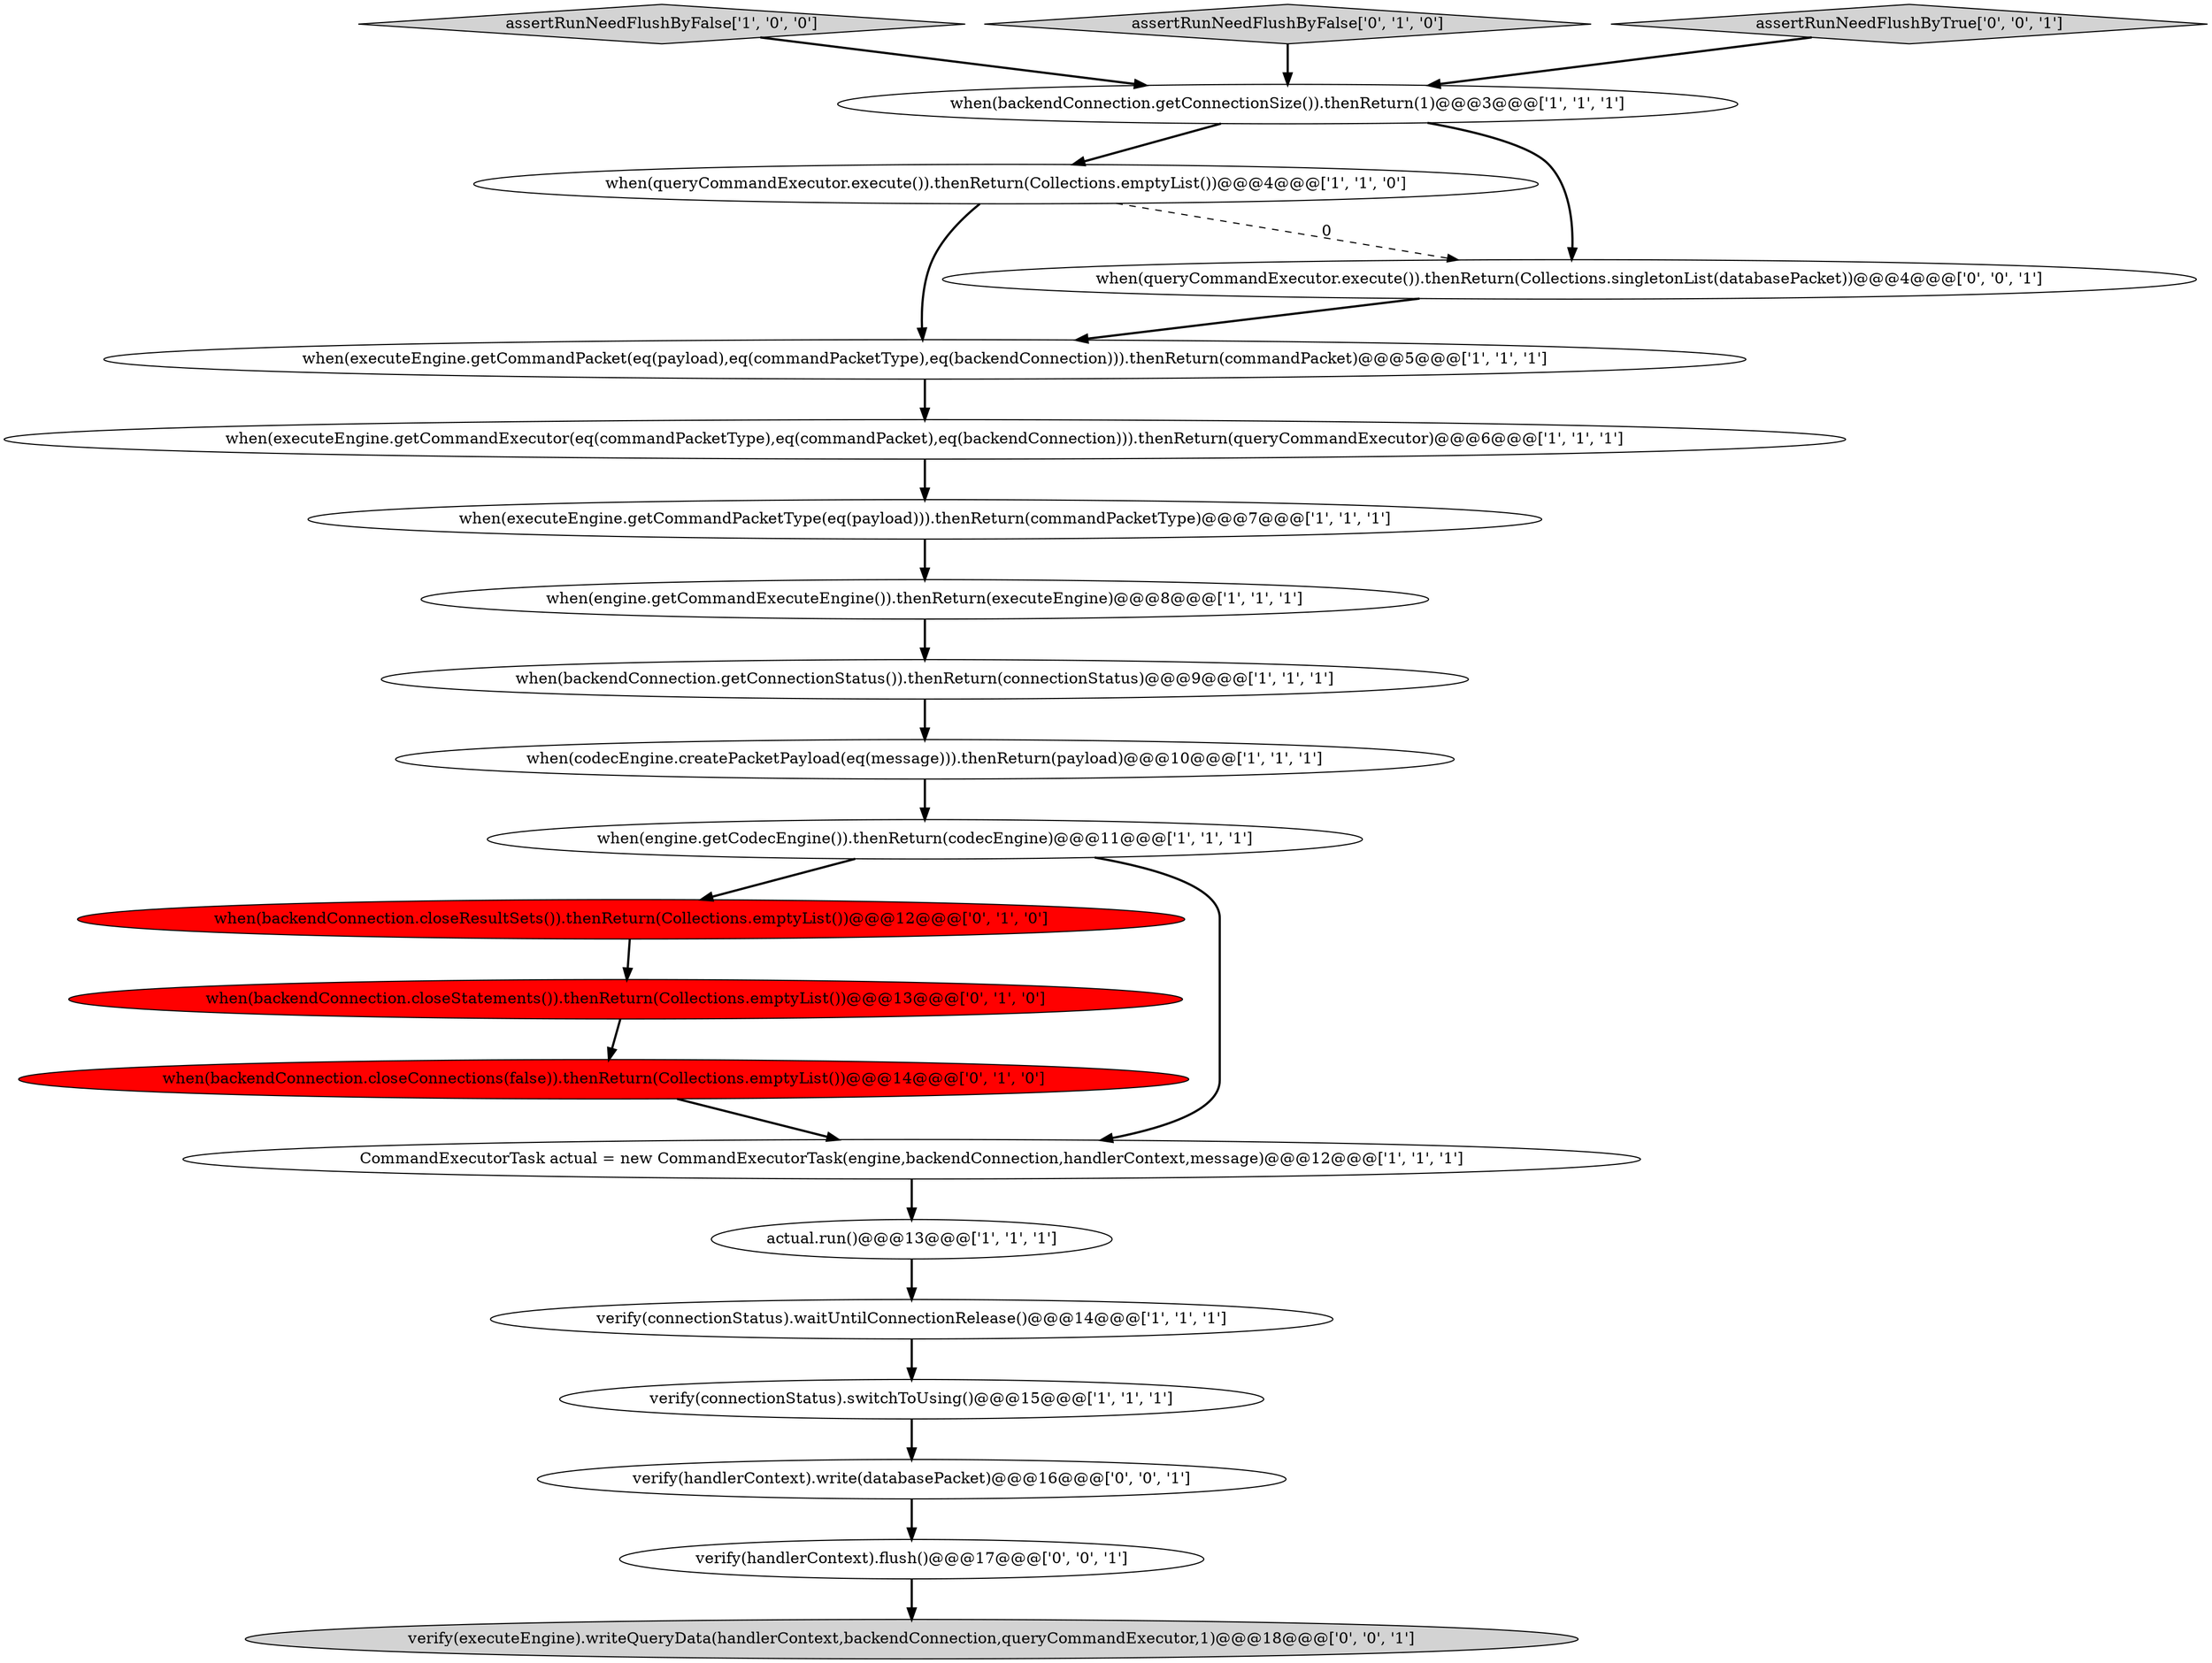 digraph {
5 [style = filled, label = "when(executeEngine.getCommandPacketType(eq(payload))).thenReturn(commandPacketType)@@@7@@@['1', '1', '1']", fillcolor = white, shape = ellipse image = "AAA0AAABBB1BBB"];
16 [style = filled, label = "when(backendConnection.closeStatements()).thenReturn(Collections.emptyList())@@@13@@@['0', '1', '0']", fillcolor = red, shape = ellipse image = "AAA1AAABBB2BBB"];
12 [style = filled, label = "verify(connectionStatus).waitUntilConnectionRelease()@@@14@@@['1', '1', '1']", fillcolor = white, shape = ellipse image = "AAA0AAABBB1BBB"];
14 [style = filled, label = "when(backendConnection.closeResultSets()).thenReturn(Collections.emptyList())@@@12@@@['0', '1', '0']", fillcolor = red, shape = ellipse image = "AAA1AAABBB2BBB"];
15 [style = filled, label = "when(backendConnection.closeConnections(false)).thenReturn(Collections.emptyList())@@@14@@@['0', '1', '0']", fillcolor = red, shape = ellipse image = "AAA1AAABBB2BBB"];
11 [style = filled, label = "when(engine.getCodecEngine()).thenReturn(codecEngine)@@@11@@@['1', '1', '1']", fillcolor = white, shape = ellipse image = "AAA0AAABBB1BBB"];
0 [style = filled, label = "assertRunNeedFlushByFalse['1', '0', '0']", fillcolor = lightgray, shape = diamond image = "AAA0AAABBB1BBB"];
7 [style = filled, label = "when(queryCommandExecutor.execute()).thenReturn(Collections.emptyList())@@@4@@@['1', '1', '0']", fillcolor = white, shape = ellipse image = "AAA0AAABBB1BBB"];
9 [style = filled, label = "when(codecEngine.createPacketPayload(eq(message))).thenReturn(payload)@@@10@@@['1', '1', '1']", fillcolor = white, shape = ellipse image = "AAA0AAABBB1BBB"];
2 [style = filled, label = "CommandExecutorTask actual = new CommandExecutorTask(engine,backendConnection,handlerContext,message)@@@12@@@['1', '1', '1']", fillcolor = white, shape = ellipse image = "AAA0AAABBB1BBB"];
4 [style = filled, label = "when(executeEngine.getCommandPacket(eq(payload),eq(commandPacketType),eq(backendConnection))).thenReturn(commandPacket)@@@5@@@['1', '1', '1']", fillcolor = white, shape = ellipse image = "AAA0AAABBB1BBB"];
6 [style = filled, label = "when(backendConnection.getConnectionStatus()).thenReturn(connectionStatus)@@@9@@@['1', '1', '1']", fillcolor = white, shape = ellipse image = "AAA0AAABBB1BBB"];
8 [style = filled, label = "verify(connectionStatus).switchToUsing()@@@15@@@['1', '1', '1']", fillcolor = white, shape = ellipse image = "AAA0AAABBB1BBB"];
3 [style = filled, label = "when(backendConnection.getConnectionSize()).thenReturn(1)@@@3@@@['1', '1', '1']", fillcolor = white, shape = ellipse image = "AAA0AAABBB1BBB"];
1 [style = filled, label = "actual.run()@@@13@@@['1', '1', '1']", fillcolor = white, shape = ellipse image = "AAA0AAABBB1BBB"];
20 [style = filled, label = "when(queryCommandExecutor.execute()).thenReturn(Collections.singletonList(databasePacket))@@@4@@@['0', '0', '1']", fillcolor = white, shape = ellipse image = "AAA0AAABBB3BBB"];
17 [style = filled, label = "assertRunNeedFlushByFalse['0', '1', '0']", fillcolor = lightgray, shape = diamond image = "AAA0AAABBB2BBB"];
18 [style = filled, label = "assertRunNeedFlushByTrue['0', '0', '1']", fillcolor = lightgray, shape = diamond image = "AAA0AAABBB3BBB"];
21 [style = filled, label = "verify(executeEngine).writeQueryData(handlerContext,backendConnection,queryCommandExecutor,1)@@@18@@@['0', '0', '1']", fillcolor = lightgray, shape = ellipse image = "AAA0AAABBB3BBB"];
13 [style = filled, label = "when(engine.getCommandExecuteEngine()).thenReturn(executeEngine)@@@8@@@['1', '1', '1']", fillcolor = white, shape = ellipse image = "AAA0AAABBB1BBB"];
10 [style = filled, label = "when(executeEngine.getCommandExecutor(eq(commandPacketType),eq(commandPacket),eq(backendConnection))).thenReturn(queryCommandExecutor)@@@6@@@['1', '1', '1']", fillcolor = white, shape = ellipse image = "AAA0AAABBB1BBB"];
22 [style = filled, label = "verify(handlerContext).write(databasePacket)@@@16@@@['0', '0', '1']", fillcolor = white, shape = ellipse image = "AAA0AAABBB3BBB"];
19 [style = filled, label = "verify(handlerContext).flush()@@@17@@@['0', '0', '1']", fillcolor = white, shape = ellipse image = "AAA0AAABBB3BBB"];
0->3 [style = bold, label=""];
4->10 [style = bold, label=""];
14->16 [style = bold, label=""];
16->15 [style = bold, label=""];
18->3 [style = bold, label=""];
15->2 [style = bold, label=""];
9->11 [style = bold, label=""];
22->19 [style = bold, label=""];
11->14 [style = bold, label=""];
2->1 [style = bold, label=""];
7->20 [style = dashed, label="0"];
7->4 [style = bold, label=""];
11->2 [style = bold, label=""];
20->4 [style = bold, label=""];
8->22 [style = bold, label=""];
3->20 [style = bold, label=""];
10->5 [style = bold, label=""];
3->7 [style = bold, label=""];
12->8 [style = bold, label=""];
5->13 [style = bold, label=""];
1->12 [style = bold, label=""];
17->3 [style = bold, label=""];
13->6 [style = bold, label=""];
6->9 [style = bold, label=""];
19->21 [style = bold, label=""];
}
